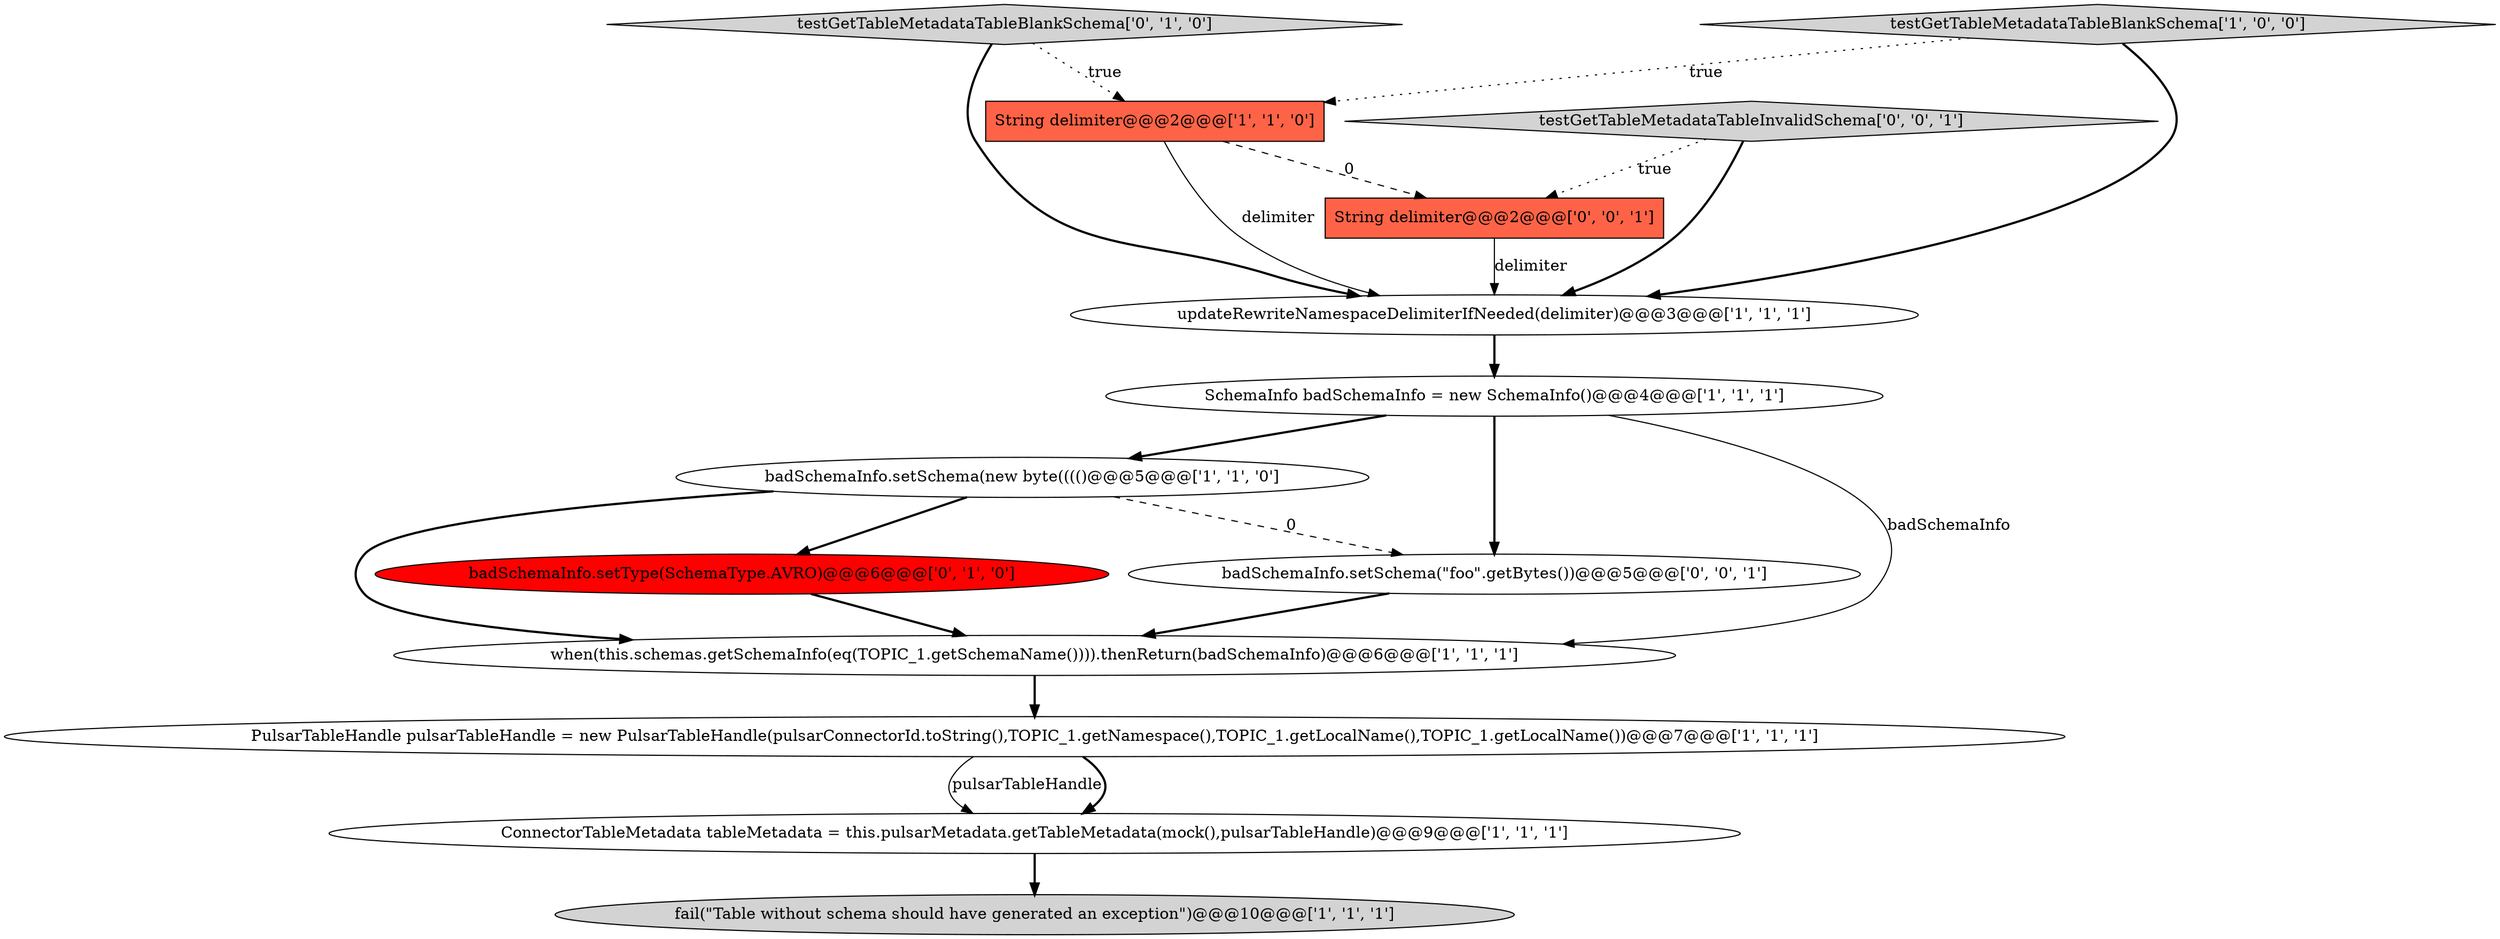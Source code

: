 digraph {
2 [style = filled, label = "PulsarTableHandle pulsarTableHandle = new PulsarTableHandle(pulsarConnectorId.toString(),TOPIC_1.getNamespace(),TOPIC_1.getLocalName(),TOPIC_1.getLocalName())@@@7@@@['1', '1', '1']", fillcolor = white, shape = ellipse image = "AAA0AAABBB1BBB"];
6 [style = filled, label = "String delimiter@@@2@@@['1', '1', '0']", fillcolor = tomato, shape = box image = "AAA0AAABBB1BBB"];
8 [style = filled, label = "updateRewriteNamespaceDelimiterIfNeeded(delimiter)@@@3@@@['1', '1', '1']", fillcolor = white, shape = ellipse image = "AAA0AAABBB1BBB"];
9 [style = filled, label = "testGetTableMetadataTableBlankSchema['0', '1', '0']", fillcolor = lightgray, shape = diamond image = "AAA0AAABBB2BBB"];
10 [style = filled, label = "badSchemaInfo.setType(SchemaType.AVRO)@@@6@@@['0', '1', '0']", fillcolor = red, shape = ellipse image = "AAA1AAABBB2BBB"];
12 [style = filled, label = "String delimiter@@@2@@@['0', '0', '1']", fillcolor = tomato, shape = box image = "AAA0AAABBB3BBB"];
7 [style = filled, label = "ConnectorTableMetadata tableMetadata = this.pulsarMetadata.getTableMetadata(mock(),pulsarTableHandle)@@@9@@@['1', '1', '1']", fillcolor = white, shape = ellipse image = "AAA0AAABBB1BBB"];
13 [style = filled, label = "testGetTableMetadataTableInvalidSchema['0', '0', '1']", fillcolor = lightgray, shape = diamond image = "AAA0AAABBB3BBB"];
3 [style = filled, label = "fail(\"Table without schema should have generated an exception\")@@@10@@@['1', '1', '1']", fillcolor = lightgray, shape = ellipse image = "AAA0AAABBB1BBB"];
5 [style = filled, label = "badSchemaInfo.setSchema(new byte(((()@@@5@@@['1', '1', '0']", fillcolor = white, shape = ellipse image = "AAA0AAABBB1BBB"];
11 [style = filled, label = "badSchemaInfo.setSchema(\"foo\".getBytes())@@@5@@@['0', '0', '1']", fillcolor = white, shape = ellipse image = "AAA0AAABBB3BBB"];
4 [style = filled, label = "testGetTableMetadataTableBlankSchema['1', '0', '0']", fillcolor = lightgray, shape = diamond image = "AAA0AAABBB1BBB"];
0 [style = filled, label = "when(this.schemas.getSchemaInfo(eq(TOPIC_1.getSchemaName()))).thenReturn(badSchemaInfo)@@@6@@@['1', '1', '1']", fillcolor = white, shape = ellipse image = "AAA0AAABBB1BBB"];
1 [style = filled, label = "SchemaInfo badSchemaInfo = new SchemaInfo()@@@4@@@['1', '1', '1']", fillcolor = white, shape = ellipse image = "AAA0AAABBB1BBB"];
1->5 [style = bold, label=""];
4->6 [style = dotted, label="true"];
5->10 [style = bold, label=""];
13->12 [style = dotted, label="true"];
0->2 [style = bold, label=""];
6->8 [style = solid, label="delimiter"];
9->8 [style = bold, label=""];
9->6 [style = dotted, label="true"];
1->0 [style = solid, label="badSchemaInfo"];
7->3 [style = bold, label=""];
1->11 [style = bold, label=""];
2->7 [style = solid, label="pulsarTableHandle"];
6->12 [style = dashed, label="0"];
8->1 [style = bold, label=""];
11->0 [style = bold, label=""];
5->0 [style = bold, label=""];
5->11 [style = dashed, label="0"];
10->0 [style = bold, label=""];
4->8 [style = bold, label=""];
2->7 [style = bold, label=""];
13->8 [style = bold, label=""];
12->8 [style = solid, label="delimiter"];
}
